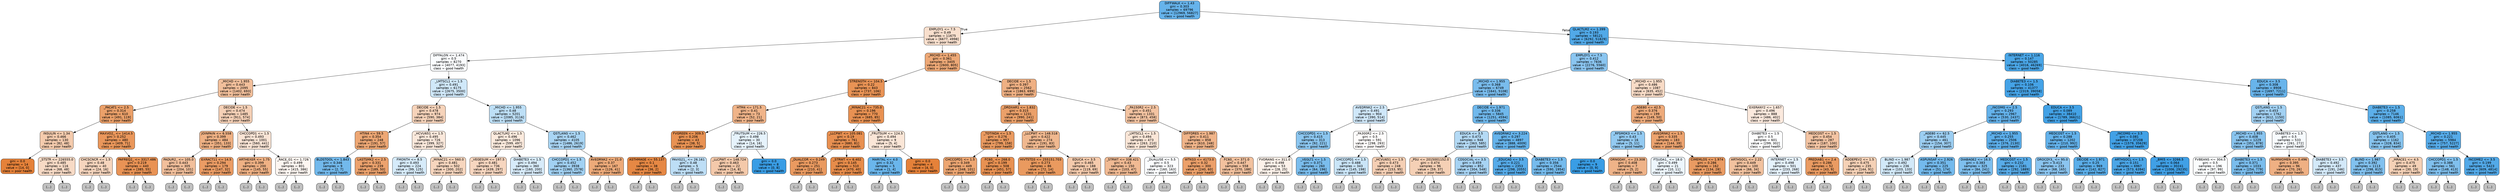 digraph Tree {
node [shape=box, style="filled, rounded", color="black", fontname=helvetica] ;
edge [fontname=helvetica] ;
0 [label="DIFFWALK <= 1.43\ngini = 0.303\nsamples = 69796\nvalue = [12969, 56827]\nclass = good health", fillcolor="#66b3eb"] ;
1 [label="EMPLOY1 <= 7.5\ngini = 0.49\nsamples = 11675\nvalue = [6677, 4998]\nclass = poor health", fillcolor="#f8dfcd"] ;
0 -> 1 [labeldistance=2.5, labelangle=45, headlabel="True"] ;
2 [label="DIFFALON <= 1.474\ngini = 0.5\nsamples = 8270\nvalue = [4077, 4193]\nclass = good health", fillcolor="#fafcfe"] ;
1 -> 2 ;
3 [label="_MICHD <= 1.955\ngini = 0.443\nsamples = 2095\nvalue = [1402, 693]\nclass = poor health", fillcolor="#f2bf9b"] ;
2 -> 3 ;
4 [label="_PACAT1 <= 2.5\ngini = 0.314\nsamples = 610\nvalue = [491, 119]\nclass = poor health", fillcolor="#eba069"] ;
3 -> 4 ;
5 [label="INSULIN <= 1.34\ngini = 0.466\nsamples = 130\nvalue = [82, 48]\nclass = poor health", fillcolor="#f4cbad"] ;
4 -> 5 ;
6 [label="gini = 0.0\nsamples = 14\nvalue = [14, 0]\nclass = poor health", fillcolor="#e58139"] ;
5 -> 6 ;
7 [label="_STSTR <= 226555.0\ngini = 0.485\nsamples = 116\nvalue = [68, 48]\nclass = poor health", fillcolor="#f7dac5"] ;
5 -> 7 ;
8 [label="(...)", fillcolor="#C0C0C0"] ;
7 -> 8 ;
19 [label="(...)", fillcolor="#C0C0C0"] ;
7 -> 19 ;
48 [label="MAXVO2_ <= 1414.5\ngini = 0.252\nsamples = 480\nvalue = [409, 71]\nclass = poor health", fillcolor="#ea975b"] ;
4 -> 48 ;
49 [label="CHCSCNCR <= 1.5\ngini = 0.48\nsamples = 40\nvalue = [24, 16]\nclass = poor health", fillcolor="#f6d5bd"] ;
48 -> 49 ;
50 [label="(...)", fillcolor="#C0C0C0"] ;
49 -> 50 ;
53 [label="(...)", fillcolor="#C0C0C0"] ;
49 -> 53 ;
64 [label="PAFREQ2_ <= 3317.486\ngini = 0.219\nsamples = 440\nvalue = [385, 55]\nclass = poor health", fillcolor="#e99355"] ;
48 -> 64 ;
65 [label="(...)", fillcolor="#C0C0C0"] ;
64 -> 65 ;
162 [label="(...)", fillcolor="#C0C0C0"] ;
64 -> 162 ;
165 [label="DECIDE <= 1.5\ngini = 0.474\nsamples = 1485\nvalue = [911, 574]\nclass = poor health", fillcolor="#f5d0b6"] ;
3 -> 165 ;
166 [label="JOINPAIN <= 6.558\ngini = 0.399\nsamples = 484\nvalue = [351, 133]\nclass = poor health", fillcolor="#efb184"] ;
165 -> 166 ;
167 [label="PADUR2_ <= 105.0\ngini = 0.443\nsamples = 305\nvalue = [204, 101]\nclass = poor health", fillcolor="#f2bf9b"] ;
166 -> 167 ;
168 [label="(...)", fillcolor="#C0C0C0"] ;
167 -> 168 ;
279 [label="(...)", fillcolor="#C0C0C0"] ;
167 -> 279 ;
282 [label="EXRACT11 <= 14.5\ngini = 0.294\nsamples = 179\nvalue = [147, 32]\nclass = poor health", fillcolor="#eb9c64"] ;
166 -> 282 ;
283 [label="(...)", fillcolor="#C0C0C0"] ;
282 -> 283 ;
284 [label="(...)", fillcolor="#C0C0C0"] ;
282 -> 284 ;
323 [label="CHCCOPD1 <= 1.5\ngini = 0.493\nsamples = 1001\nvalue = [560, 441]\nclass = poor health", fillcolor="#f9e4d5"] ;
165 -> 323 ;
324 [label="ARTHEXER <= 1.75\ngini = 0.399\nsamples = 200\nvalue = [145, 55]\nclass = poor health", fillcolor="#efb184"] ;
323 -> 324 ;
325 [label="(...)", fillcolor="#C0C0C0"] ;
324 -> 325 ;
380 [label="(...)", fillcolor="#C0C0C0"] ;
324 -> 380 ;
383 [label="_RACE_G1 <= 1.726\ngini = 0.499\nsamples = 801\nvalue = [415, 386]\nclass = poor health", fillcolor="#fdf6f1"] ;
323 -> 383 ;
384 [label="(...)", fillcolor="#C0C0C0"] ;
383 -> 384 ;
605 [label="(...)", fillcolor="#C0C0C0"] ;
383 -> 605 ;
660 [label="_LMTSCL1 <= 1.5\ngini = 0.491\nsamples = 6175\nvalue = [2675, 3500]\nclass = good health", fillcolor="#d0e8f9"] ;
2 -> 660 ;
661 [label="DECIDE <= 1.5\ngini = 0.478\nsamples = 974\nvalue = [590, 384]\nclass = poor health", fillcolor="#f6d3ba"] ;
660 -> 661 ;
662 [label="HTIN4 <= 59.5\ngini = 0.354\nsamples = 248\nvalue = [191, 57]\nclass = poor health", fillcolor="#eda774"] ;
661 -> 662 ;
663 [label="BLDSTOOL <= 1.843\ngini = 0.346\nsamples = 9\nvalue = [2, 7]\nclass = good health", fillcolor="#72b9ec"] ;
662 -> 663 ;
664 [label="(...)", fillcolor="#C0C0C0"] ;
663 -> 664 ;
665 [label="(...)", fillcolor="#C0C0C0"] ;
663 -> 665 ;
666 [label="LASTSMK2 <= 2.5\ngini = 0.331\nsamples = 239\nvalue = [189, 50]\nclass = poor health", fillcolor="#eca26d"] ;
662 -> 666 ;
667 [label="(...)", fillcolor="#C0C0C0"] ;
666 -> 667 ;
668 [label="(...)", fillcolor="#C0C0C0"] ;
666 -> 668 ;
727 [label="_HCVU651 <= 1.5\ngini = 0.495\nsamples = 726\nvalue = [399, 327]\nclass = poor health", fillcolor="#fae8db"] ;
661 -> 727 ;
728 [label="FMONTH <= 8.5\ngini = 0.493\nsamples = 224\nvalue = [99, 125]\nclass = good health", fillcolor="#d6ebfa"] ;
727 -> 728 ;
729 [label="(...)", fillcolor="#C0C0C0"] ;
728 -> 729 ;
770 [label="(...)", fillcolor="#C0C0C0"] ;
728 -> 770 ;
793 [label="_MINAC21 <= 560.0\ngini = 0.481\nsamples = 502\nvalue = [300, 202]\nclass = poor health", fillcolor="#f7d6be"] ;
727 -> 793 ;
794 [label="(...)", fillcolor="#C0C0C0"] ;
793 -> 794 ;
957 [label="(...)", fillcolor="#C0C0C0"] ;
793 -> 957 ;
962 [label="_MICHD <= 1.955\ngini = 0.48\nsamples = 5201\nvalue = [2085, 3116]\nclass = good health", fillcolor="#bddff6"] ;
660 -> 962 ;
963 [label="QLACTLM2 <= 1.5\ngini = 0.496\nsamples = 1096\nvalue = [599, 497]\nclass = poor health", fillcolor="#fbeadd"] ;
962 -> 963 ;
964 [label="_VEGESUM <= 197.5\ngini = 0.481\nsamples = 736\nvalue = [439, 297]\nclass = poor health", fillcolor="#f7d6bf"] ;
963 -> 964 ;
965 [label="(...)", fillcolor="#C0C0C0"] ;
964 -> 965 ;
1118 [label="(...)", fillcolor="#C0C0C0"] ;
964 -> 1118 ;
1193 [label="DIABETE3 <= 1.5\ngini = 0.494\nsamples = 360\nvalue = [160, 200]\nclass = good health", fillcolor="#d7ebfa"] ;
963 -> 1193 ;
1194 [label="(...)", fillcolor="#C0C0C0"] ;
1193 -> 1194 ;
1233 [label="(...)", fillcolor="#C0C0C0"] ;
1193 -> 1233 ;
1312 [label="QSTLANG <= 1.5\ngini = 0.462\nsamples = 4105\nvalue = [1486, 2619]\nclass = good health", fillcolor="#a9d5f4"] ;
962 -> 1312 ;
1313 [label="CHCCOPD1 <= 1.5\ngini = 0.452\nsamples = 3938\nvalue = [1360, 2578]\nclass = good health", fillcolor="#a1d1f3"] ;
1312 -> 1313 ;
1314 [label="(...)", fillcolor="#C0C0C0"] ;
1313 -> 1314 ;
1549 [label="(...)", fillcolor="#C0C0C0"] ;
1313 -> 1549 ;
2584 [label="AVEDRNK2 <= 21.0\ngini = 0.37\nsamples = 167\nvalue = [126, 41]\nclass = poor health", fillcolor="#edaa79"] ;
1312 -> 2584 ;
2585 [label="(...)", fillcolor="#C0C0C0"] ;
2584 -> 2585 ;
2632 [label="(...)", fillcolor="#C0C0C0"] ;
2584 -> 2632 ;
2633 [label="_MICHD <= 1.455\ngini = 0.361\nsamples = 3405\nvalue = [2600, 805]\nclass = poor health", fillcolor="#eda876"] ;
1 -> 2633 ;
2634 [label="STRENGTH <= 104.5\ngini = 0.22\nsamples = 843\nvalue = [737, 106]\nclass = poor health", fillcolor="#e99355"] ;
2633 -> 2634 ;
2635 [label="HTM4 <= 171.5\ngini = 0.41\nsamples = 73\nvalue = [52, 21]\nclass = poor health", fillcolor="#f0b489"] ;
2634 -> 2635 ;
2636 [label="FVGREEN <= 309.5\ngini = 0.206\nsamples = 43\nvalue = [38, 5]\nclass = poor health", fillcolor="#e89253"] ;
2635 -> 2636 ;
2637 [label="ASTHMAGE <= 55.137\ngini = 0.1\nsamples = 38\nvalue = [36, 2]\nclass = poor health", fillcolor="#e68844"] ;
2636 -> 2637 ;
2638 [label="(...)", fillcolor="#C0C0C0"] ;
2637 -> 2638 ;
2639 [label="(...)", fillcolor="#C0C0C0"] ;
2637 -> 2639 ;
2642 [label="PAVIG21_ <= 26.161\ngini = 0.48\nsamples = 5\nvalue = [2, 3]\nclass = good health", fillcolor="#bddef6"] ;
2636 -> 2642 ;
2643 [label="(...)", fillcolor="#C0C0C0"] ;
2642 -> 2643 ;
2644 [label="(...)", fillcolor="#C0C0C0"] ;
2642 -> 2644 ;
2645 [label="_FRUTSUM <= 226.5\ngini = 0.498\nsamples = 30\nvalue = [14, 16]\nclass = good health", fillcolor="#e6f3fc"] ;
2635 -> 2645 ;
2646 [label="_LLCPWT <= 148.724\ngini = 0.463\nsamples = 22\nvalue = [14, 8]\nclass = poor health", fillcolor="#f4c9aa"] ;
2645 -> 2646 ;
2647 [label="(...)", fillcolor="#C0C0C0"] ;
2646 -> 2647 ;
2650 [label="(...)", fillcolor="#C0C0C0"] ;
2646 -> 2650 ;
2655 [label="gini = 0.0\nsamples = 8\nvalue = [0, 8]\nclass = good health", fillcolor="#399de5"] ;
2645 -> 2655 ;
2656 [label="_MINAC21 <= 735.0\ngini = 0.196\nsamples = 770\nvalue = [685, 85]\nclass = poor health", fillcolor="#e89152"] ;
2634 -> 2656 ;
2657 [label="_LLCPWT <= 105.081\ngini = 0.19\nsamples = 761\nvalue = [680, 81]\nclass = poor health", fillcolor="#e89051"] ;
2656 -> 2657 ;
2658 [label="_DUALCOR <= 0.249\ngini = 0.273\nsamples = 251\nvalue = [210, 41]\nclass = poor health", fillcolor="#ea9a60"] ;
2657 -> 2658 ;
2659 [label="(...)", fillcolor="#C0C0C0"] ;
2658 -> 2659 ;
2662 [label="(...)", fillcolor="#C0C0C0"] ;
2658 -> 2662 ;
2719 [label="_STRWT <= 6.402\ngini = 0.145\nsamples = 510\nvalue = [470, 40]\nclass = poor health", fillcolor="#e78c4a"] ;
2657 -> 2719 ;
2720 [label="(...)", fillcolor="#C0C0C0"] ;
2719 -> 2720 ;
2721 [label="(...)", fillcolor="#C0C0C0"] ;
2719 -> 2721 ;
2806 [label="_FRUTSUM <= 124.5\ngini = 0.494\nsamples = 9\nvalue = [5, 4]\nclass = poor health", fillcolor="#fae6d7"] ;
2656 -> 2806 ;
2807 [label="MARITAL <= 4.0\ngini = 0.32\nsamples = 5\nvalue = [1, 4]\nclass = good health", fillcolor="#6ab6ec"] ;
2806 -> 2807 ;
2808 [label="(...)", fillcolor="#C0C0C0"] ;
2807 -> 2808 ;
2809 [label="(...)", fillcolor="#C0C0C0"] ;
2807 -> 2809 ;
2810 [label="gini = 0.0\nsamples = 4\nvalue = [4, 0]\nclass = poor health", fillcolor="#e58139"] ;
2806 -> 2810 ;
2811 [label="DECIDE <= 1.5\ngini = 0.397\nsamples = 2562\nvalue = [1863, 699]\nclass = poor health", fillcolor="#efb083"] ;
2633 -> 2811 ;
2812 [label="_DRDXAR1 <= 1.832\ngini = 0.315\nsamples = 1231\nvalue = [990, 241]\nclass = poor health", fillcolor="#eba069"] ;
2811 -> 2812 ;
2813 [label="_TOTINDA <= 1.5\ngini = 0.276\nsamples = 957\nvalue = [799, 158]\nclass = poor health", fillcolor="#ea9a60"] ;
2812 -> 2813 ;
2814 [label="CHCCOPD1 <= 1.5\ngini = 0.349\nsamples = 449\nvalue = [348, 101]\nclass = poor health", fillcolor="#eda672"] ;
2813 -> 2814 ;
2815 [label="(...)", fillcolor="#C0C0C0"] ;
2814 -> 2815 ;
2840 [label="(...)", fillcolor="#C0C0C0"] ;
2814 -> 2840 ;
2929 [label="FC60_ <= 268.0\ngini = 0.199\nsamples = 508\nvalue = [451, 57]\nclass = poor health", fillcolor="#e89152"] ;
2813 -> 2929 ;
2930 [label="(...)", fillcolor="#C0C0C0"] ;
2929 -> 2930 ;
2931 [label="(...)", fillcolor="#C0C0C0"] ;
2929 -> 2931 ;
3042 [label="_LLCPWT <= 148.518\ngini = 0.422\nsamples = 274\nvalue = [191, 83]\nclass = poor health", fillcolor="#f0b88f"] ;
2812 -> 3042 ;
3043 [label="HIVTSTD3 <= 255151.703\ngini = 0.273\nsamples = 86\nvalue = [72, 14]\nclass = poor health", fillcolor="#ea9a5f"] ;
3042 -> 3043 ;
3044 [label="(...)", fillcolor="#C0C0C0"] ;
3043 -> 3044 ;
3047 [label="(...)", fillcolor="#C0C0C0"] ;
3043 -> 3047 ;
3064 [label="EDUCA <= 3.5\ngini = 0.465\nsamples = 188\nvalue = [119, 69]\nclass = poor health", fillcolor="#f4caac"] ;
3042 -> 3064 ;
3065 [label="(...)", fillcolor="#C0C0C0"] ;
3064 -> 3065 ;
3074 [label="(...)", fillcolor="#C0C0C0"] ;
3064 -> 3074 ;
3119 [label="_PA150R2 <= 2.5\ngini = 0.451\nsamples = 1331\nvalue = [873, 458]\nclass = poor health", fillcolor="#f3c3a1"] ;
2811 -> 3119 ;
3120 [label="_LMTSCL1 <= 1.5\ngini = 0.494\nsamples = 473\nvalue = [263, 210]\nclass = poor health", fillcolor="#fae6d7"] ;
3119 -> 3120 ;
3121 [label="_STRWT <= 338.421\ngini = 0.43\nsamples = 150\nvalue = [103, 47]\nclass = poor health", fillcolor="#f1ba93"] ;
3120 -> 3121 ;
3122 [label="(...)", fillcolor="#C0C0C0"] ;
3121 -> 3122 ;
3167 [label="(...)", fillcolor="#C0C0C0"] ;
3121 -> 3167 ;
3170 [label="_DUALUSE <= 5.5\ngini = 0.5\nsamples = 323\nvalue = [160, 163]\nclass = good health", fillcolor="#fbfdff"] ;
3120 -> 3170 ;
3171 [label="(...)", fillcolor="#C0C0C0"] ;
3170 -> 3171 ;
3240 [label="(...)", fillcolor="#C0C0C0"] ;
3170 -> 3240 ;
3289 [label="DIFFDRES <= 1.987\ngini = 0.411\nsamples = 858\nvalue = [610, 248]\nclass = poor health", fillcolor="#f0b489"] ;
3119 -> 3289 ;
3290 [label="WTKG3 <= 4173.0\ngini = 0.32\nsamples = 300\nvalue = [240, 60]\nclass = poor health", fillcolor="#eca06a"] ;
3289 -> 3290 ;
3291 [label="(...)", fillcolor="#C0C0C0"] ;
3290 -> 3291 ;
3292 [label="(...)", fillcolor="#C0C0C0"] ;
3290 -> 3292 ;
3373 [label="FC60_ <= 371.0\ngini = 0.447\nsamples = 558\nvalue = [370, 188]\nclass = poor health", fillcolor="#f2c19e"] ;
3289 -> 3373 ;
3374 [label="(...)", fillcolor="#C0C0C0"] ;
3373 -> 3374 ;
3405 [label="(...)", fillcolor="#C0C0C0"] ;
3373 -> 3405 ;
3554 [label="QLACTLM2 <= 1.399\ngini = 0.193\nsamples = 58121\nvalue = [6292, 51829]\nclass = good health", fillcolor="#51a9e8"] ;
0 -> 3554 [labeldistance=2.5, labelangle=-45, headlabel="False"] ;
3555 [label="EMPLOY1 <= 7.5\ngini = 0.412\nsamples = 7836\nvalue = [2276, 5560]\nclass = good health", fillcolor="#8ac5f0"] ;
3554 -> 3555 ;
3556 [label="_MICHD <= 1.955\ngini = 0.368\nsamples = 6749\nvalue = [1641, 5108]\nclass = good health", fillcolor="#79bced"] ;
3555 -> 3556 ;
3557 [label="AVEDRNK2 <= 2.5\ngini = 0.491\nsamples = 904\nvalue = [390, 514]\nclass = good health", fillcolor="#cfe7f9"] ;
3556 -> 3557 ;
3558 [label="CHCCOPD1 <= 1.5\ngini = 0.415\nsamples = 313\nvalue = [92, 221]\nclass = good health", fillcolor="#8bc6f0"] ;
3557 -> 3558 ;
3559 [label="FVORANG <= 311.0\ngini = 0.498\nsamples = 53\nvalue = [28, 25]\nclass = poor health", fillcolor="#fcf2ea"] ;
3558 -> 3559 ;
3560 [label="(...)", fillcolor="#C0C0C0"] ;
3559 -> 3560 ;
3577 [label="(...)", fillcolor="#C0C0C0"] ;
3559 -> 3577 ;
3578 [label="_VEGLT1 <= 1.5\ngini = 0.371\nsamples = 260\nvalue = [64, 196]\nclass = good health", fillcolor="#7abded"] ;
3558 -> 3578 ;
3579 [label="(...)", fillcolor="#C0C0C0"] ;
3578 -> 3579 ;
3632 [label="(...)", fillcolor="#C0C0C0"] ;
3578 -> 3632 ;
3651 [label="_PA300R2 <= 2.5\ngini = 0.5\nsamples = 591\nvalue = [298, 293]\nclass = poor health", fillcolor="#fffdfc"] ;
3557 -> 3651 ;
3652 [label="CHCCOPD1 <= 1.5\ngini = 0.488\nsamples = 343\nvalue = [145, 198]\nclass = good health", fillcolor="#cae5f8"] ;
3651 -> 3652 ;
3653 [label="(...)", fillcolor="#C0C0C0"] ;
3652 -> 3653 ;
3676 [label="(...)", fillcolor="#C0C0C0"] ;
3652 -> 3676 ;
3763 [label="_HCVU651 <= 1.5\ngini = 0.473\nsamples = 248\nvalue = [153, 95]\nclass = poor health", fillcolor="#f5cfb4"] ;
3651 -> 3763 ;
3764 [label="(...)", fillcolor="#C0C0C0"] ;
3763 -> 3764 ;
3777 [label="(...)", fillcolor="#C0C0C0"] ;
3763 -> 3777 ;
3854 [label="DECIDE <= 1.971\ngini = 0.336\nsamples = 5845\nvalue = [1251, 4594]\nclass = good health", fillcolor="#6fb8ec"] ;
3556 -> 3854 ;
3855 [label="EDUCA <= 3.5\ngini = 0.473\nsamples = 948\nvalue = [363, 585]\nclass = good health", fillcolor="#b4daf5"] ;
3854 -> 3855 ;
3856 [label="_PSU <= 2015001152.0\ngini = 0.474\nsamples = 96\nvalue = [59, 37]\nclass = poor health", fillcolor="#f5d0b5"] ;
3855 -> 3856 ;
3857 [label="(...)", fillcolor="#C0C0C0"] ;
3856 -> 3857 ;
3858 [label="(...)", fillcolor="#C0C0C0"] ;
3856 -> 3858 ;
3893 [label="CDSOCIAL <= 3.5\ngini = 0.459\nsamples = 852\nvalue = [304, 548]\nclass = good health", fillcolor="#a7d3f3"] ;
3855 -> 3893 ;
3894 [label="(...)", fillcolor="#C0C0C0"] ;
3893 -> 3894 ;
3905 [label="(...)", fillcolor="#C0C0C0"] ;
3893 -> 3905 ;
4172 [label="AVEDRNK2 <= 3.224\ngini = 0.297\nsamples = 4897\nvalue = [888, 4009]\nclass = good health", fillcolor="#65b3eb"] ;
3854 -> 4172 ;
4173 [label="_EDUCAG <= 3.5\ngini = 0.221\nsamples = 2353\nvalue = [298, 2055]\nclass = good health", fillcolor="#56abe9"] ;
4172 -> 4173 ;
4174 [label="(...)", fillcolor="#C0C0C0"] ;
4173 -> 4174 ;
4447 [label="(...)", fillcolor="#C0C0C0"] ;
4173 -> 4447 ;
4648 [label="DIABETE3 <= 1.5\ngini = 0.356\nsamples = 2544\nvalue = [590, 1954]\nclass = good health", fillcolor="#75bbed"] ;
4172 -> 4648 ;
4649 [label="(...)", fillcolor="#C0C0C0"] ;
4648 -> 4649 ;
4752 [label="(...)", fillcolor="#C0C0C0"] ;
4648 -> 4752 ;
5377 [label="_MICHD <= 1.955\ngini = 0.486\nsamples = 1087\nvalue = [635, 452]\nclass = poor health", fillcolor="#f8dbc6"] ;
3555 -> 5377 ;
5378 [label="_AGE80 <= 42.5\ngini = 0.376\nsamples = 199\nvalue = [149, 50]\nclass = poor health", fillcolor="#eeab7b"] ;
5377 -> 5378 ;
5379 [label="_RFSMOK3 <= 1.5\ngini = 0.43\nsamples = 16\nvalue = [5, 11]\nclass = good health", fillcolor="#93caf1"] ;
5378 -> 5379 ;
5380 [label="gini = 0.0\nsamples = 9\nvalue = [0, 9]\nclass = good health", fillcolor="#399de5"] ;
5379 -> 5380 ;
5381 [label="ORNGDAY_ <= 23.308\ngini = 0.408\nsamples = 7\nvalue = [5, 2]\nclass = poor health", fillcolor="#efb388"] ;
5379 -> 5381 ;
5382 [label="(...)", fillcolor="#C0C0C0"] ;
5381 -> 5382 ;
5383 [label="(...)", fillcolor="#C0C0C0"] ;
5381 -> 5383 ;
5384 [label="AVEDRNK2 <= 1.5\ngini = 0.335\nsamples = 183\nvalue = [144, 39]\nclass = poor health", fillcolor="#eca36f"] ;
5378 -> 5384 ;
5385 [label="FTJUDA1_ <= 18.0\ngini = 0.499\nsamples = 21\nvalue = [10, 11]\nclass = good health", fillcolor="#edf6fd"] ;
5384 -> 5385 ;
5386 [label="(...)", fillcolor="#C0C0C0"] ;
5385 -> 5386 ;
5391 [label="(...)", fillcolor="#C0C0C0"] ;
5385 -> 5391 ;
5392 [label="CIMEMLOS <= 1.974\ngini = 0.286\nsamples = 162\nvalue = [134, 28]\nclass = poor health", fillcolor="#ea9b62"] ;
5384 -> 5392 ;
5393 [label="(...)", fillcolor="#C0C0C0"] ;
5392 -> 5393 ;
5422 [label="(...)", fillcolor="#C0C0C0"] ;
5392 -> 5422 ;
5439 [label="EXERANY2 <= 1.657\ngini = 0.496\nsamples = 888\nvalue = [486, 402]\nclass = poor health", fillcolor="#fbe9dd"] ;
5377 -> 5439 ;
5440 [label="DIABETE3 <= 1.5\ngini = 0.5\nsamples = 601\nvalue = [299, 302]\nclass = good health", fillcolor="#fdfeff"] ;
5439 -> 5440 ;
5441 [label="ARTHSOCL <= 2.22\ngini = 0.449\nsamples = 100\nvalue = [66, 34]\nclass = poor health", fillcolor="#f2c29f"] ;
5440 -> 5441 ;
5442 [label="(...)", fillcolor="#C0C0C0"] ;
5441 -> 5442 ;
5451 [label="(...)", fillcolor="#C0C0C0"] ;
5441 -> 5451 ;
5472 [label="INTERNET <= 1.5\ngini = 0.498\nsamples = 501\nvalue = [233, 268]\nclass = good health", fillcolor="#e5f2fc"] ;
5440 -> 5472 ;
5473 [label="(...)", fillcolor="#C0C0C0"] ;
5472 -> 5473 ;
5606 [label="(...)", fillcolor="#C0C0C0"] ;
5472 -> 5606 ;
5657 [label="MEDCOST <= 1.5\ngini = 0.454\nsamples = 287\nvalue = [187, 100]\nclass = poor health", fillcolor="#f3c4a3"] ;
5439 -> 5657 ;
5658 [label="PREDIAB1 <= 2.4\ngini = 0.286\nsamples = 52\nvalue = [43, 9]\nclass = poor health", fillcolor="#ea9b62"] ;
5657 -> 5658 ;
5659 [label="(...)", fillcolor="#C0C0C0"] ;
5658 -> 5659 ;
5660 [label="(...)", fillcolor="#C0C0C0"] ;
5658 -> 5660 ;
5673 [label="ADDEPEV2 <= 1.5\ngini = 0.475\nsamples = 235\nvalue = [144, 91]\nclass = poor health", fillcolor="#f5d1b6"] ;
5657 -> 5673 ;
5674 [label="(...)", fillcolor="#C0C0C0"] ;
5673 -> 5674 ;
5725 [label="(...)", fillcolor="#C0C0C0"] ;
5673 -> 5725 ;
5760 [label="INTERNET <= 1.116\ngini = 0.147\nsamples = 50285\nvalue = [4016, 46269]\nclass = good health", fillcolor="#4aa6e7"] ;
3554 -> 5760 ;
5761 [label="DIABETE3 <= 1.5\ngini = 0.106\nsamples = 41377\nvalue = [2319, 39058]\nclass = good health", fillcolor="#45a3e7"] ;
5760 -> 5761 ;
5762 [label="_INCOMG <= 2.5\ngini = 0.293\nsamples = 2967\nvalue = [530, 2437]\nclass = good health", fillcolor="#64b2eb"] ;
5761 -> 5762 ;
5763 [label="_AGE80 <= 62.5\ngini = 0.445\nsamples = 461\nvalue = [154, 307]\nclass = good health", fillcolor="#9ccef2"] ;
5762 -> 5763 ;
5764 [label="BLIND <= 1.987\ngini = 0.492\nsamples = 236\nvalue = [103, 133]\nclass = good health", fillcolor="#d2e9f9"] ;
5763 -> 5764 ;
5765 [label="(...)", fillcolor="#C0C0C0"] ;
5764 -> 5765 ;
5770 [label="(...)", fillcolor="#C0C0C0"] ;
5764 -> 5770 ;
5849 [label="ASPUNSAF <= 2.926\ngini = 0.351\nsamples = 225\nvalue = [51, 174]\nclass = good health", fillcolor="#73baed"] ;
5763 -> 5849 ;
5850 [label="(...)", fillcolor="#C0C0C0"] ;
5849 -> 5850 ;
5913 [label="(...)", fillcolor="#C0C0C0"] ;
5849 -> 5913 ;
5916 [label="_MICHD <= 1.955\ngini = 0.255\nsamples = 2506\nvalue = [376, 2130]\nclass = good health", fillcolor="#5caeea"] ;
5762 -> 5916 ;
5917 [label="DIABAGE2 <= 16.5\ngini = 0.383\nsamples = 325\nvalue = [84, 241]\nclass = good health", fillcolor="#7ebfee"] ;
5916 -> 5917 ;
5918 [label="(...)", fillcolor="#C0C0C0"] ;
5917 -> 5918 ;
5919 [label="(...)", fillcolor="#C0C0C0"] ;
5917 -> 5919 ;
6014 [label="MEDCOST <= 1.5\ngini = 0.232\nsamples = 2181\nvalue = [292, 1889]\nclass = good health", fillcolor="#58ace9"] ;
5916 -> 6014 ;
6015 [label="(...)", fillcolor="#C0C0C0"] ;
6014 -> 6015 ;
6056 [label="(...)", fillcolor="#C0C0C0"] ;
6014 -> 6056 ;
6483 [label="EDUCA <= 3.5\ngini = 0.089\nsamples = 38410\nvalue = [1789, 36621]\nclass = good health", fillcolor="#43a2e6"] ;
5761 -> 6483 ;
6484 [label="MEDCOST <= 1.5\ngini = 0.288\nsamples = 1202\nvalue = [210, 992]\nclass = good health", fillcolor="#63b2eb"] ;
6483 -> 6484 ;
6485 [label="DROCDY3_ <= 95.0\ngini = 0.413\nsamples = 233\nvalue = [68, 165]\nclass = good health", fillcolor="#8bc5f0"] ;
6484 -> 6485 ;
6486 [label="(...)", fillcolor="#C0C0C0"] ;
6485 -> 6486 ;
6555 [label="(...)", fillcolor="#C0C0C0"] ;
6485 -> 6555 ;
6564 [label="DECIDE <= 1.971\ngini = 0.25\nsamples = 969\nvalue = [142, 827]\nclass = good health", fillcolor="#5baee9"] ;
6484 -> 6564 ;
6565 [label="(...)", fillcolor="#C0C0C0"] ;
6564 -> 6565 ;
6596 [label="(...)", fillcolor="#C0C0C0"] ;
6564 -> 6596 ;
6795 [label="_INCOMG <= 3.5\ngini = 0.081\nsamples = 37208\nvalue = [1579, 35629]\nclass = good health", fillcolor="#42a1e6"] ;
6483 -> 6795 ;
6796 [label="ARTHSOCL <= 1.5\ngini = 0.151\nsamples = 6967\nvalue = [573, 6394]\nclass = good health", fillcolor="#4ba6e7"] ;
6795 -> 6796 ;
6797 [label="(...)", fillcolor="#C0C0C0"] ;
6796 -> 6797 ;
6808 [label="(...)", fillcolor="#C0C0C0"] ;
6796 -> 6808 ;
7897 [label="_BMI5 <= 3266.5\ngini = 0.064\nsamples = 30241\nvalue = [1006, 29235]\nclass = good health", fillcolor="#40a0e6"] ;
6795 -> 7897 ;
7898 [label="(...)", fillcolor="#C0C0C0"] ;
7897 -> 7898 ;
9771 [label="(...)", fillcolor="#C0C0C0"] ;
7897 -> 9771 ;
10306 [label="EDUCA <= 3.5\ngini = 0.308\nsamples = 8908\nvalue = [1697, 7211]\nclass = good health", fillcolor="#68b4eb"] ;
5760 -> 10306 ;
10307 [label="QSTLANG <= 1.5\ngini = 0.453\nsamples = 1762\nvalue = [612, 1150]\nclass = good health", fillcolor="#a2d1f3"] ;
10306 -> 10307 ;
10308 [label="_MICHD <= 1.955\ngini = 0.408\nsamples = 1229\nvalue = [351, 878]\nclass = good health", fillcolor="#88c4ef"] ;
10307 -> 10308 ;
10309 [label="FVBEANS <= 304.5\ngini = 0.5\nsamples = 196\nvalue = [97, 99]\nclass = good health", fillcolor="#fbfdfe"] ;
10308 -> 10309 ;
10310 [label="(...)", fillcolor="#C0C0C0"] ;
10309 -> 10310 ;
10341 [label="(...)", fillcolor="#C0C0C0"] ;
10309 -> 10341 ;
10376 [label="DIABETE3 <= 1.5\ngini = 0.371\nsamples = 1033\nvalue = [254, 779]\nclass = good health", fillcolor="#7abded"] ;
10308 -> 10376 ;
10377 [label="(...)", fillcolor="#C0C0C0"] ;
10376 -> 10377 ;
10446 [label="(...)", fillcolor="#C0C0C0"] ;
10376 -> 10446 ;
10689 [label="DIABETE3 <= 1.5\ngini = 0.5\nsamples = 533\nvalue = [261, 272]\nclass = good health", fillcolor="#f7fbfe"] ;
10307 -> 10689 ;
10690 [label="NUMWOMEN <= 0.496\ngini = 0.395\nsamples = 96\nvalue = [70, 26]\nclass = poor health", fillcolor="#efb083"] ;
10689 -> 10690 ;
10691 [label="(...)", fillcolor="#C0C0C0"] ;
10690 -> 10691 ;
10692 [label="(...)", fillcolor="#C0C0C0"] ;
10690 -> 10692 ;
10721 [label="DIABETE3 <= 3.5\ngini = 0.492\nsamples = 437\nvalue = [191, 246]\nclass = good health", fillcolor="#d3e9f9"] ;
10689 -> 10721 ;
10722 [label="(...)", fillcolor="#C0C0C0"] ;
10721 -> 10722 ;
10867 [label="(...)", fillcolor="#C0C0C0"] ;
10721 -> 10867 ;
10872 [label="DIABETE3 <= 1.5\ngini = 0.258\nsamples = 7146\nvalue = [1085, 6061]\nclass = good health", fillcolor="#5cafea"] ;
10306 -> 10872 ;
10873 [label="QSTLANG <= 1.5\ngini = 0.405\nsamples = 1162\nvalue = [328, 834]\nclass = good health", fillcolor="#87c4ef"] ;
10872 -> 10873 ;
10874 [label="BLIND <= 1.987\ngini = 0.392\nsamples = 1113\nvalue = [298, 815]\nclass = good health", fillcolor="#81c1ef"] ;
10873 -> 10874 ;
10875 [label="(...)", fillcolor="#C0C0C0"] ;
10874 -> 10875 ;
10948 [label="(...)", fillcolor="#C0C0C0"] ;
10874 -> 10948 ;
11209 [label="_MRACE1 <= 4.5\ngini = 0.475\nsamples = 49\nvalue = [30, 19]\nclass = poor health", fillcolor="#f5d1b6"] ;
10873 -> 11209 ;
11210 [label="(...)", fillcolor="#C0C0C0"] ;
11209 -> 11210 ;
11221 [label="(...)", fillcolor="#C0C0C0"] ;
11209 -> 11221 ;
11228 [label="_MICHD <= 1.955\ngini = 0.221\nsamples = 5984\nvalue = [757, 5227]\nclass = good health", fillcolor="#56abe9"] ;
10872 -> 11228 ;
11229 [label="CHCCOPD1 <= 1.5\ngini = 0.388\nsamples = 561\nvalue = [148, 413]\nclass = good health", fillcolor="#80c0ee"] ;
11228 -> 11229 ;
11230 [label="(...)", fillcolor="#C0C0C0"] ;
11229 -> 11230 ;
11261 [label="(...)", fillcolor="#C0C0C0"] ;
11229 -> 11261 ;
11404 [label="INCOME2 <= 3.5\ngini = 0.199\nsamples = 5423\nvalue = [609, 4814]\nclass = good health", fillcolor="#52a9e8"] ;
11228 -> 11404 ;
11405 [label="(...)", fillcolor="#C0C0C0"] ;
11404 -> 11405 ;
11706 [label="(...)", fillcolor="#C0C0C0"] ;
11404 -> 11706 ;
}